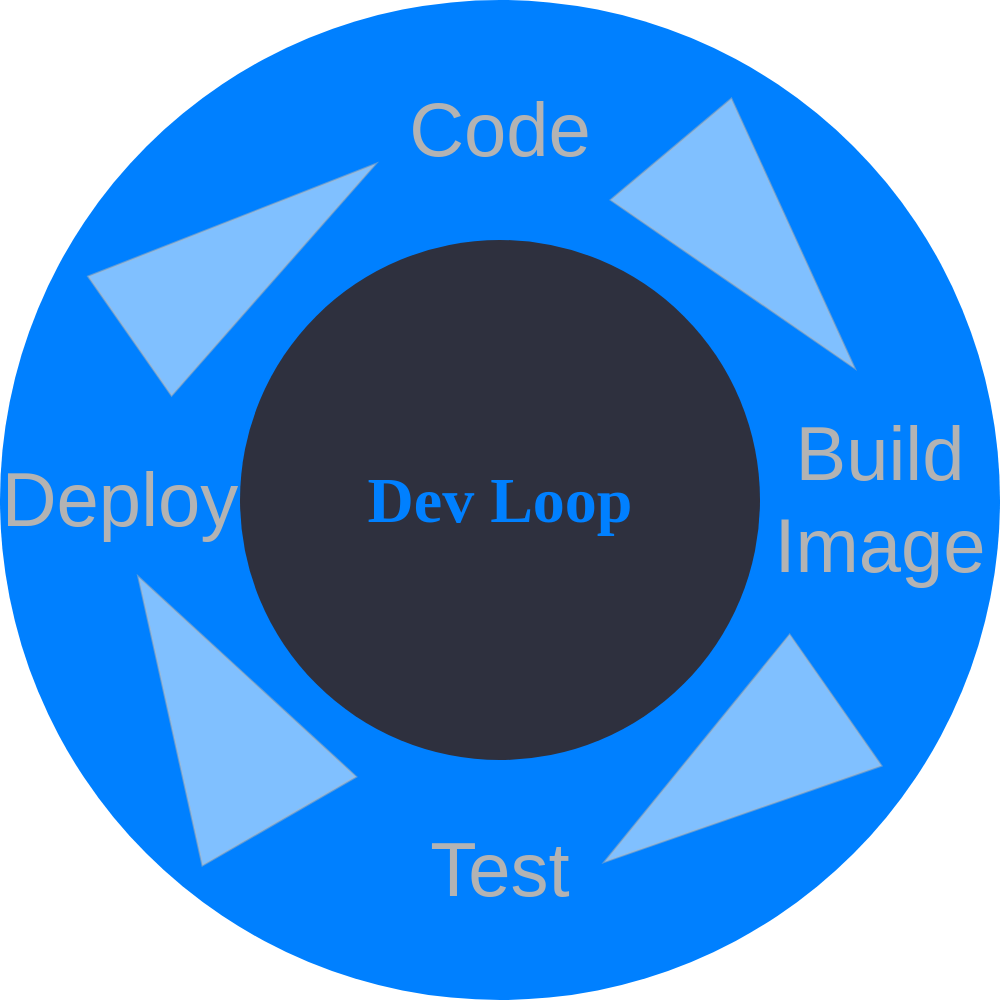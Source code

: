 <mxfile version="16.4.0" type="device"><diagram name="Page-1" id="3e8102d1-ef87-2e61-34e1-82d9a586fe2e"><mxGraphModel dx="2084" dy="1175" grid="1" gridSize="10" guides="1" tooltips="1" connect="1" arrows="1" fold="1" page="1" pageScale="1" pageWidth="1100" pageHeight="850" background="none" math="0" shadow="0"><root><mxCell id="0"/><mxCell id="1" parent="0"/><mxCell id="70666756c84bb93c-1" value="" style="ellipse;whiteSpace=wrap;html=1;rounded=0;shadow=0;comic=0;strokeWidth=1;fontFamily=Verdana;fontSize=14;strokeColor=none;fillColor=#0080FF;" parent="1" vertex="1"><mxGeometry x="280" y="110" width="500" height="500" as="geometry"/></mxCell><mxCell id="70666756c84bb93c-2" value="&lt;font style=&quot;font-size: 32px&quot; color=&quot;#0080ff&quot;&gt;Dev Loop&lt;/font&gt;" style="ellipse;whiteSpace=wrap;html=1;rounded=0;shadow=0;comic=0;strokeWidth=1;fontFamily=Verdana;fontSize=22;strokeColor=none;fillColor=#2E303E;fontColor=#0069D1;fontStyle=1" parent="1" vertex="1"><mxGeometry x="400" y="230" width="260" height="260" as="geometry"/></mxCell><mxCell id="Tp8lL5Mlrl3j8ZdLZcY3-4" value="&lt;font style=&quot;font-size: 38px&quot;&gt;Code&lt;/font&gt;" style="text;html=1;strokeColor=none;fillColor=none;align=center;verticalAlign=middle;whiteSpace=wrap;rounded=0;labelBackgroundColor=none;fontSize=20;fontColor=#B3B3B3;opacity=50;" vertex="1" parent="1"><mxGeometry x="500" y="160" width="60" height="30" as="geometry"/></mxCell><mxCell id="Tp8lL5Mlrl3j8ZdLZcY3-5" value="&lt;font style=&quot;font-size: 38px&quot;&gt;Build Image&lt;/font&gt;" style="text;html=1;strokeColor=none;fillColor=none;align=center;verticalAlign=middle;whiteSpace=wrap;rounded=0;labelBackgroundColor=none;fontSize=20;fontColor=#B3B3B3;opacity=50;" vertex="1" parent="1"><mxGeometry x="690" y="345" width="60" height="30" as="geometry"/></mxCell><mxCell id="Tp8lL5Mlrl3j8ZdLZcY3-6" value="&lt;font style=&quot;font-size: 38px&quot;&gt;Test&lt;/font&gt;" style="text;html=1;strokeColor=none;fillColor=none;align=center;verticalAlign=middle;whiteSpace=wrap;rounded=0;labelBackgroundColor=none;fontSize=20;fontColor=#B3B3B3;opacity=50;" vertex="1" parent="1"><mxGeometry x="500" y="530" width="60" height="30" as="geometry"/></mxCell><mxCell id="Tp8lL5Mlrl3j8ZdLZcY3-7" value="&lt;font style=&quot;font-size: 38px&quot;&gt;Deploy&lt;/font&gt;" style="text;html=1;strokeColor=none;fillColor=none;align=center;verticalAlign=middle;whiteSpace=wrap;rounded=0;labelBackgroundColor=none;fontSize=20;fontColor=#B3B3B3;opacity=50;" vertex="1" parent="1"><mxGeometry x="310" y="345" width="60" height="30" as="geometry"/></mxCell><mxCell id="Tp8lL5Mlrl3j8ZdLZcY3-12" value="" style="triangle;whiteSpace=wrap;html=1;labelBackgroundColor=none;fontSize=20;fontColor=#B3B3B3;strokeColor=#B3B3B3;fillColor=default;opacity=50;rotation=-130;direction=west;" vertex="1" parent="1"><mxGeometry x="589.995" y="199.995" width="142.84" height="78.79" as="geometry"/></mxCell><mxCell id="Tp8lL5Mlrl3j8ZdLZcY3-13" value="" style="triangle;whiteSpace=wrap;html=1;labelBackgroundColor=none;fontSize=20;fontColor=#B3B3B3;strokeColor=#B3B3B3;fillColor=default;opacity=50;rotation=-125;direction=south;" vertex="1" parent="1"><mxGeometry x="370" y="160" width="72.75" height="150" as="geometry"/></mxCell><mxCell id="Tp8lL5Mlrl3j8ZdLZcY3-14" value="" style="triangle;whiteSpace=wrap;html=1;labelBackgroundColor=none;fontSize=20;fontColor=#B3B3B3;strokeColor=#B3B3B3;fillColor=default;opacity=50;rotation=-210;direction=south;" vertex="1" parent="1"><mxGeometry x="340" y="388.93" width="88.79" height="141.07" as="geometry"/></mxCell><mxCell id="Tp8lL5Mlrl3j8ZdLZcY3-15" value="" style="triangle;whiteSpace=wrap;html=1;labelBackgroundColor=none;fontSize=20;fontColor=#B3B3B3;strokeColor=#B3B3B3;fillColor=default;opacity=50;rotation=55;direction=south;" vertex="1" parent="1"><mxGeometry x="600" y="430" width="80" height="141.07" as="geometry"/></mxCell></root></mxGraphModel></diagram></mxfile>